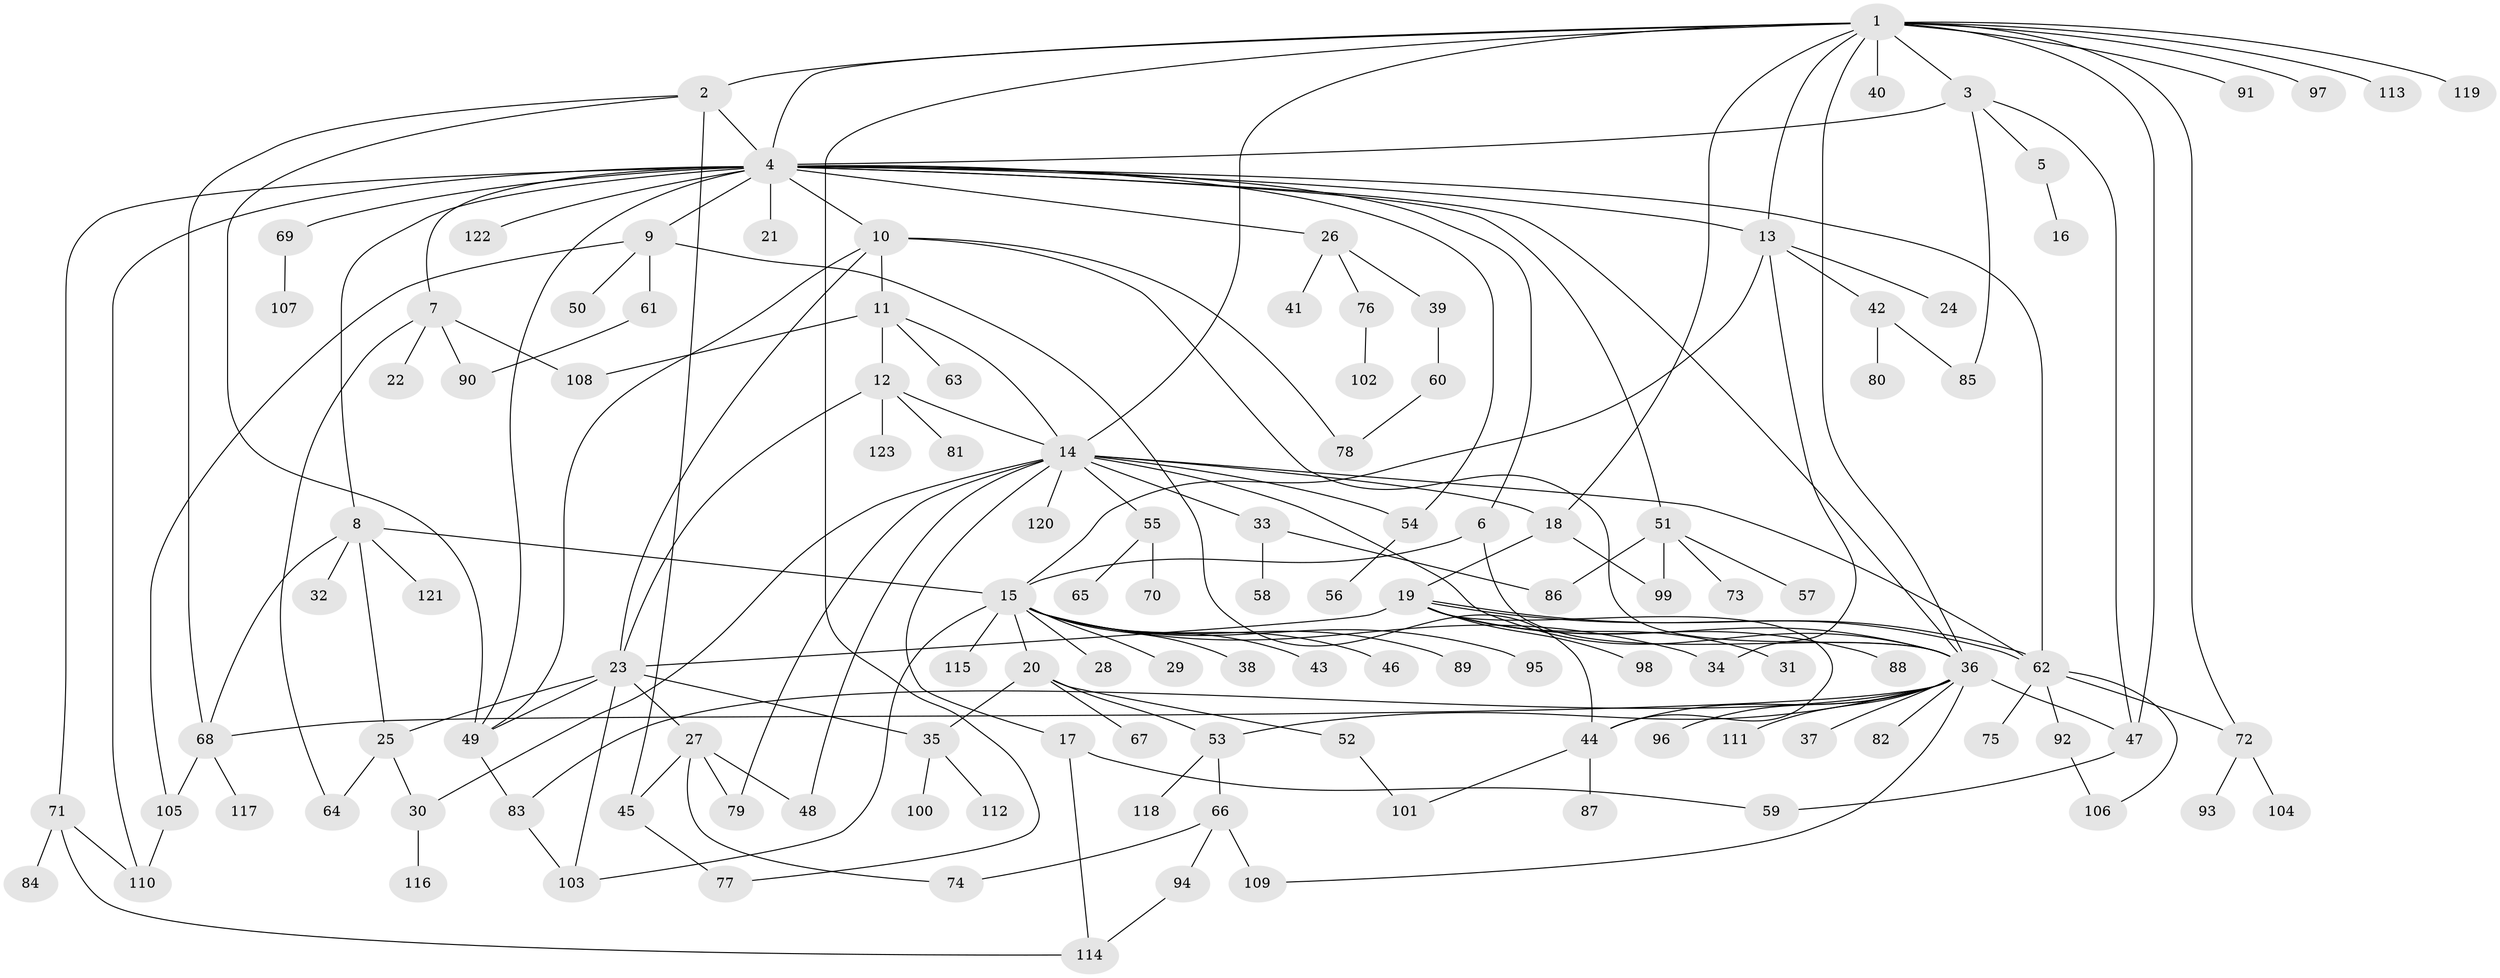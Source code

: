 // coarse degree distribution, {14: 0.02197802197802198, 7: 0.03296703296703297, 5: 0.06593406593406594, 17: 0.01098901098901099, 2: 0.1978021978021978, 3: 0.03296703296703297, 4: 0.10989010989010989, 6: 0.02197802197802198, 13: 0.01098901098901099, 1: 0.46153846153846156, 22: 0.01098901098901099, 10: 0.01098901098901099, 8: 0.01098901098901099}
// Generated by graph-tools (version 1.1) at 2025/23/03/03/25 07:23:49]
// undirected, 123 vertices, 180 edges
graph export_dot {
graph [start="1"]
  node [color=gray90,style=filled];
  1;
  2;
  3;
  4;
  5;
  6;
  7;
  8;
  9;
  10;
  11;
  12;
  13;
  14;
  15;
  16;
  17;
  18;
  19;
  20;
  21;
  22;
  23;
  24;
  25;
  26;
  27;
  28;
  29;
  30;
  31;
  32;
  33;
  34;
  35;
  36;
  37;
  38;
  39;
  40;
  41;
  42;
  43;
  44;
  45;
  46;
  47;
  48;
  49;
  50;
  51;
  52;
  53;
  54;
  55;
  56;
  57;
  58;
  59;
  60;
  61;
  62;
  63;
  64;
  65;
  66;
  67;
  68;
  69;
  70;
  71;
  72;
  73;
  74;
  75;
  76;
  77;
  78;
  79;
  80;
  81;
  82;
  83;
  84;
  85;
  86;
  87;
  88;
  89;
  90;
  91;
  92;
  93;
  94;
  95;
  96;
  97;
  98;
  99;
  100;
  101;
  102;
  103;
  104;
  105;
  106;
  107;
  108;
  109;
  110;
  111;
  112;
  113;
  114;
  115;
  116;
  117;
  118;
  119;
  120;
  121;
  122;
  123;
  1 -- 2;
  1 -- 3;
  1 -- 4;
  1 -- 13;
  1 -- 14;
  1 -- 18;
  1 -- 36;
  1 -- 40;
  1 -- 47;
  1 -- 72;
  1 -- 77;
  1 -- 91;
  1 -- 97;
  1 -- 113;
  1 -- 119;
  2 -- 4;
  2 -- 45;
  2 -- 49;
  2 -- 68;
  3 -- 4;
  3 -- 5;
  3 -- 47;
  3 -- 85;
  4 -- 6;
  4 -- 7;
  4 -- 8;
  4 -- 9;
  4 -- 10;
  4 -- 13;
  4 -- 21;
  4 -- 26;
  4 -- 36;
  4 -- 49;
  4 -- 51;
  4 -- 54;
  4 -- 62;
  4 -- 69;
  4 -- 71;
  4 -- 110;
  4 -- 122;
  5 -- 16;
  6 -- 15;
  6 -- 36;
  7 -- 22;
  7 -- 64;
  7 -- 90;
  7 -- 108;
  8 -- 15;
  8 -- 25;
  8 -- 32;
  8 -- 68;
  8 -- 121;
  9 -- 44;
  9 -- 50;
  9 -- 61;
  9 -- 105;
  10 -- 11;
  10 -- 23;
  10 -- 36;
  10 -- 49;
  10 -- 78;
  11 -- 12;
  11 -- 14;
  11 -- 63;
  11 -- 108;
  12 -- 14;
  12 -- 23;
  12 -- 81;
  12 -- 123;
  13 -- 15;
  13 -- 24;
  13 -- 34;
  13 -- 42;
  14 -- 17;
  14 -- 18;
  14 -- 30;
  14 -- 33;
  14 -- 36;
  14 -- 48;
  14 -- 54;
  14 -- 55;
  14 -- 62;
  14 -- 79;
  14 -- 120;
  15 -- 20;
  15 -- 28;
  15 -- 29;
  15 -- 34;
  15 -- 38;
  15 -- 43;
  15 -- 46;
  15 -- 89;
  15 -- 95;
  15 -- 103;
  15 -- 115;
  17 -- 59;
  17 -- 114;
  18 -- 19;
  18 -- 99;
  19 -- 23;
  19 -- 31;
  19 -- 36;
  19 -- 44;
  19 -- 62;
  19 -- 62;
  19 -- 88;
  19 -- 98;
  20 -- 35;
  20 -- 52;
  20 -- 53;
  20 -- 67;
  23 -- 25;
  23 -- 27;
  23 -- 35;
  23 -- 49;
  23 -- 103;
  25 -- 30;
  25 -- 64;
  26 -- 39;
  26 -- 41;
  26 -- 76;
  27 -- 45;
  27 -- 48;
  27 -- 74;
  27 -- 79;
  30 -- 116;
  33 -- 58;
  33 -- 86;
  35 -- 100;
  35 -- 112;
  36 -- 37;
  36 -- 44;
  36 -- 47;
  36 -- 53;
  36 -- 68;
  36 -- 82;
  36 -- 83;
  36 -- 96;
  36 -- 109;
  36 -- 111;
  39 -- 60;
  42 -- 80;
  42 -- 85;
  44 -- 87;
  44 -- 101;
  45 -- 77;
  47 -- 59;
  49 -- 83;
  51 -- 57;
  51 -- 73;
  51 -- 86;
  51 -- 99;
  52 -- 101;
  53 -- 66;
  53 -- 118;
  54 -- 56;
  55 -- 65;
  55 -- 70;
  60 -- 78;
  61 -- 90;
  62 -- 72;
  62 -- 75;
  62 -- 92;
  62 -- 106;
  66 -- 74;
  66 -- 94;
  66 -- 109;
  68 -- 105;
  68 -- 117;
  69 -- 107;
  71 -- 84;
  71 -- 110;
  71 -- 114;
  72 -- 93;
  72 -- 104;
  76 -- 102;
  83 -- 103;
  92 -- 106;
  94 -- 114;
  105 -- 110;
}
